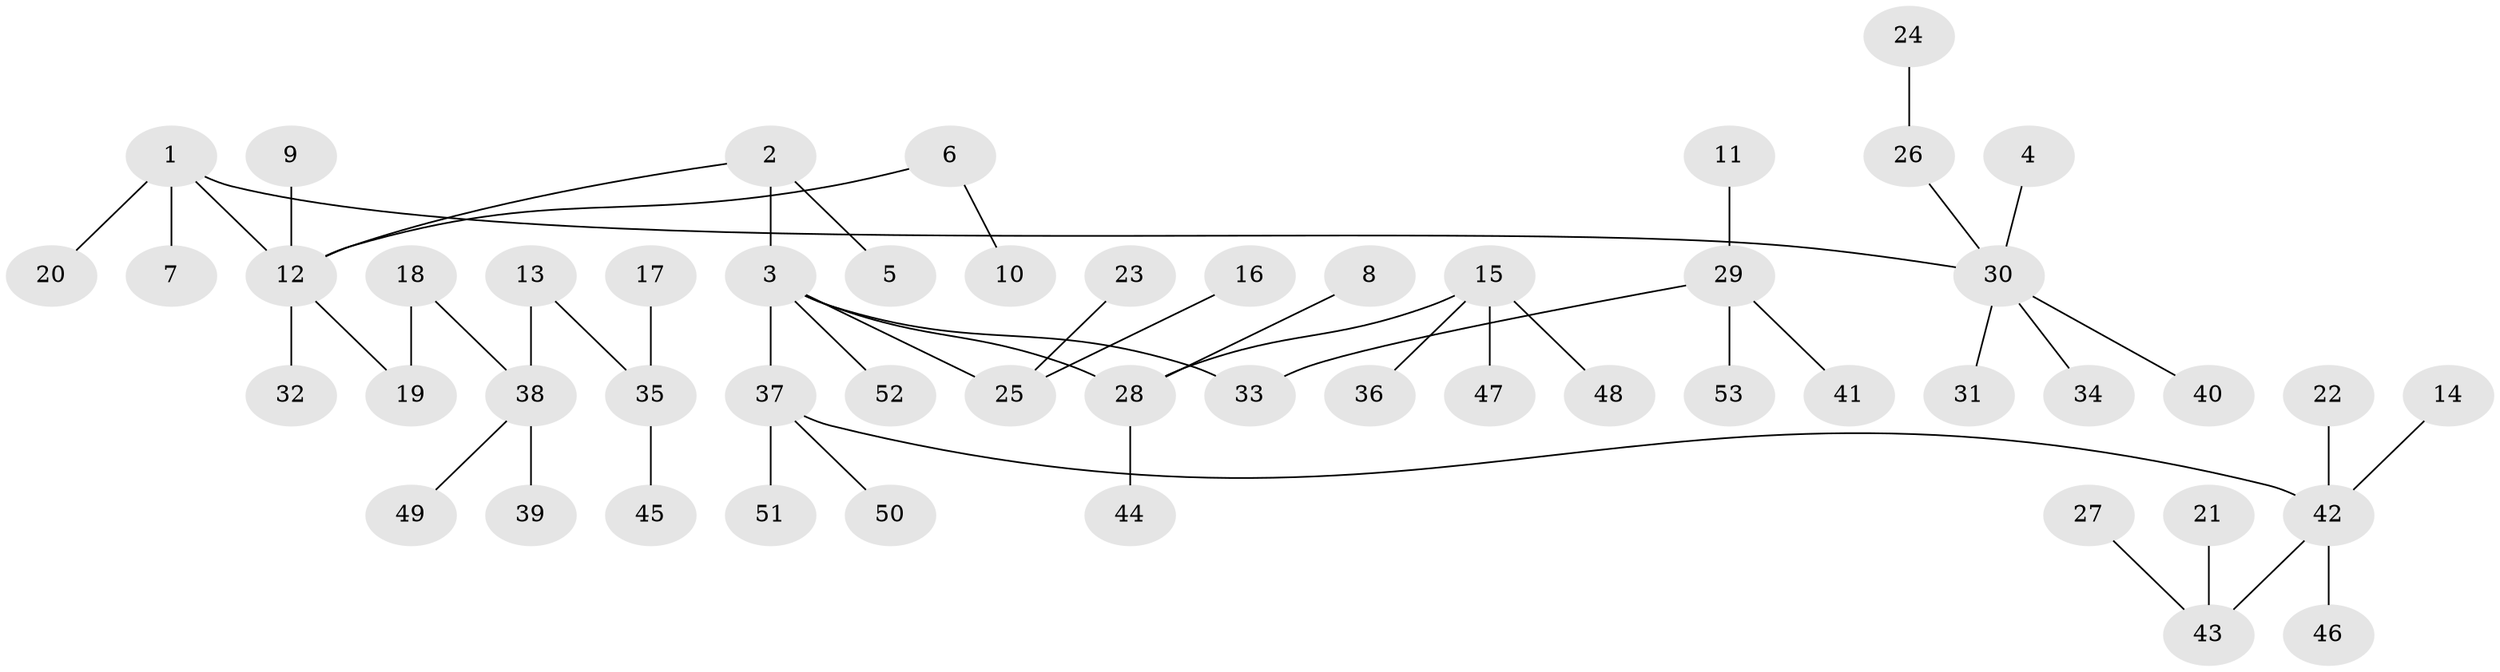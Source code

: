 // original degree distribution, {4: 0.0761904761904762, 7: 0.01904761904761905, 3: 0.13333333333333333, 2: 0.29523809523809524, 5: 0.01904761904761905, 1: 0.45714285714285713}
// Generated by graph-tools (version 1.1) at 2025/50/03/09/25 03:50:15]
// undirected, 53 vertices, 52 edges
graph export_dot {
graph [start="1"]
  node [color=gray90,style=filled];
  1;
  2;
  3;
  4;
  5;
  6;
  7;
  8;
  9;
  10;
  11;
  12;
  13;
  14;
  15;
  16;
  17;
  18;
  19;
  20;
  21;
  22;
  23;
  24;
  25;
  26;
  27;
  28;
  29;
  30;
  31;
  32;
  33;
  34;
  35;
  36;
  37;
  38;
  39;
  40;
  41;
  42;
  43;
  44;
  45;
  46;
  47;
  48;
  49;
  50;
  51;
  52;
  53;
  1 -- 7 [weight=1.0];
  1 -- 12 [weight=1.0];
  1 -- 20 [weight=1.0];
  1 -- 30 [weight=1.0];
  2 -- 3 [weight=1.0];
  2 -- 5 [weight=1.0];
  2 -- 12 [weight=1.0];
  3 -- 25 [weight=1.0];
  3 -- 28 [weight=1.0];
  3 -- 33 [weight=1.0];
  3 -- 37 [weight=1.0];
  3 -- 52 [weight=1.0];
  4 -- 30 [weight=1.0];
  6 -- 10 [weight=1.0];
  6 -- 12 [weight=1.0];
  8 -- 28 [weight=1.0];
  9 -- 12 [weight=1.0];
  11 -- 29 [weight=1.0];
  12 -- 19 [weight=1.0];
  12 -- 32 [weight=1.0];
  13 -- 35 [weight=1.0];
  13 -- 38 [weight=1.0];
  14 -- 42 [weight=1.0];
  15 -- 28 [weight=1.0];
  15 -- 36 [weight=1.0];
  15 -- 47 [weight=1.0];
  15 -- 48 [weight=1.0];
  16 -- 25 [weight=1.0];
  17 -- 35 [weight=1.0];
  18 -- 19 [weight=1.0];
  18 -- 38 [weight=1.0];
  21 -- 43 [weight=1.0];
  22 -- 42 [weight=1.0];
  23 -- 25 [weight=1.0];
  24 -- 26 [weight=1.0];
  26 -- 30 [weight=1.0];
  27 -- 43 [weight=1.0];
  28 -- 44 [weight=1.0];
  29 -- 33 [weight=1.0];
  29 -- 41 [weight=1.0];
  29 -- 53 [weight=1.0];
  30 -- 31 [weight=1.0];
  30 -- 34 [weight=1.0];
  30 -- 40 [weight=1.0];
  35 -- 45 [weight=1.0];
  37 -- 42 [weight=1.0];
  37 -- 50 [weight=1.0];
  37 -- 51 [weight=1.0];
  38 -- 39 [weight=1.0];
  38 -- 49 [weight=1.0];
  42 -- 43 [weight=1.0];
  42 -- 46 [weight=1.0];
}
